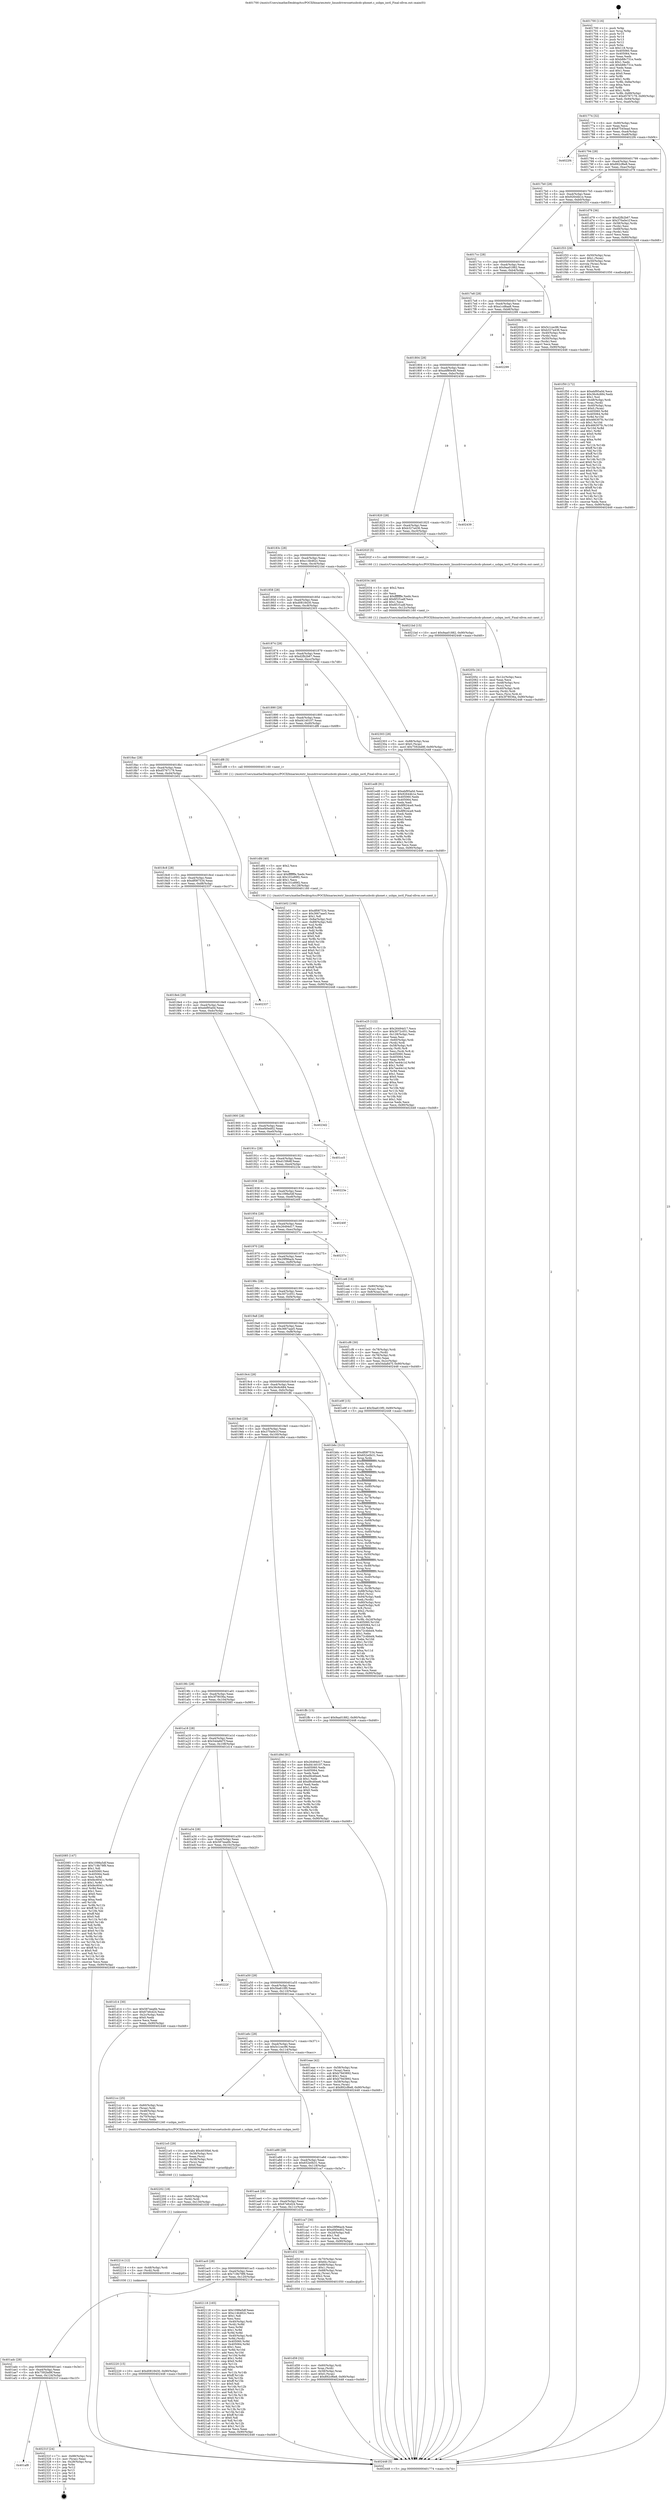 digraph "0x401700" {
  label = "0x401700 (/mnt/c/Users/mathe/Desktop/tcc/POCII/binaries/extr_linuxdriversnetusbcdc-phonet.c_usbpn_ioctl_Final-ollvm.out::main(0))"
  labelloc = "t"
  node[shape=record]

  Entry [label="",width=0.3,height=0.3,shape=circle,fillcolor=black,style=filled]
  "0x401774" [label="{
     0x401774 [32]\l
     | [instrs]\l
     &nbsp;&nbsp;0x401774 \<+6\>: mov -0x90(%rbp),%eax\l
     &nbsp;&nbsp;0x40177a \<+2\>: mov %eax,%ecx\l
     &nbsp;&nbsp;0x40177c \<+6\>: sub $0x87545ead,%ecx\l
     &nbsp;&nbsp;0x401782 \<+6\>: mov %eax,-0xa4(%rbp)\l
     &nbsp;&nbsp;0x401788 \<+6\>: mov %ecx,-0xa8(%rbp)\l
     &nbsp;&nbsp;0x40178e \<+6\>: je 00000000004022f4 \<main+0xbf4\>\l
  }"]
  "0x4022f4" [label="{
     0x4022f4\l
  }", style=dashed]
  "0x401794" [label="{
     0x401794 [28]\l
     | [instrs]\l
     &nbsp;&nbsp;0x401794 \<+5\>: jmp 0000000000401799 \<main+0x99\>\l
     &nbsp;&nbsp;0x401799 \<+6\>: mov -0xa4(%rbp),%eax\l
     &nbsp;&nbsp;0x40179f \<+5\>: sub $0x892cf6e8,%eax\l
     &nbsp;&nbsp;0x4017a4 \<+6\>: mov %eax,-0xac(%rbp)\l
     &nbsp;&nbsp;0x4017aa \<+6\>: je 0000000000401d79 \<main+0x679\>\l
  }"]
  Exit [label="",width=0.3,height=0.3,shape=circle,fillcolor=black,style=filled,peripheries=2]
  "0x401d79" [label="{
     0x401d79 [36]\l
     | [instrs]\l
     &nbsp;&nbsp;0x401d79 \<+5\>: mov $0xd2fb2b67,%eax\l
     &nbsp;&nbsp;0x401d7e \<+5\>: mov $0x370a0e1f,%ecx\l
     &nbsp;&nbsp;0x401d83 \<+4\>: mov -0x58(%rbp),%rdx\l
     &nbsp;&nbsp;0x401d87 \<+2\>: mov (%rdx),%esi\l
     &nbsp;&nbsp;0x401d89 \<+4\>: mov -0x68(%rbp),%rdx\l
     &nbsp;&nbsp;0x401d8d \<+2\>: cmp (%rdx),%esi\l
     &nbsp;&nbsp;0x401d8f \<+3\>: cmovl %ecx,%eax\l
     &nbsp;&nbsp;0x401d92 \<+6\>: mov %eax,-0x90(%rbp)\l
     &nbsp;&nbsp;0x401d98 \<+5\>: jmp 0000000000402448 \<main+0xd48\>\l
  }"]
  "0x4017b0" [label="{
     0x4017b0 [28]\l
     | [instrs]\l
     &nbsp;&nbsp;0x4017b0 \<+5\>: jmp 00000000004017b5 \<main+0xb5\>\l
     &nbsp;&nbsp;0x4017b5 \<+6\>: mov -0xa4(%rbp),%eax\l
     &nbsp;&nbsp;0x4017bb \<+5\>: sub $0x92644b1e,%eax\l
     &nbsp;&nbsp;0x4017c0 \<+6\>: mov %eax,-0xb0(%rbp)\l
     &nbsp;&nbsp;0x4017c6 \<+6\>: je 0000000000401f33 \<main+0x833\>\l
  }"]
  "0x401af8" [label="{
     0x401af8\l
  }", style=dashed]
  "0x401f33" [label="{
     0x401f33 [29]\l
     | [instrs]\l
     &nbsp;&nbsp;0x401f33 \<+4\>: mov -0x50(%rbp),%rax\l
     &nbsp;&nbsp;0x401f37 \<+6\>: movl $0x1,(%rax)\l
     &nbsp;&nbsp;0x401f3d \<+4\>: mov -0x50(%rbp),%rax\l
     &nbsp;&nbsp;0x401f41 \<+3\>: movslq (%rax),%rax\l
     &nbsp;&nbsp;0x401f44 \<+4\>: shl $0x2,%rax\l
     &nbsp;&nbsp;0x401f48 \<+3\>: mov %rax,%rdi\l
     &nbsp;&nbsp;0x401f4b \<+5\>: call 0000000000401050 \<malloc@plt\>\l
     | [calls]\l
     &nbsp;&nbsp;0x401050 \{1\} (unknown)\l
  }"]
  "0x4017cc" [label="{
     0x4017cc [28]\l
     | [instrs]\l
     &nbsp;&nbsp;0x4017cc \<+5\>: jmp 00000000004017d1 \<main+0xd1\>\l
     &nbsp;&nbsp;0x4017d1 \<+6\>: mov -0xa4(%rbp),%eax\l
     &nbsp;&nbsp;0x4017d7 \<+5\>: sub $0x9aa01882,%eax\l
     &nbsp;&nbsp;0x4017dc \<+6\>: mov %eax,-0xb4(%rbp)\l
     &nbsp;&nbsp;0x4017e2 \<+6\>: je 000000000040200b \<main+0x90b\>\l
  }"]
  "0x40231f" [label="{
     0x40231f [24]\l
     | [instrs]\l
     &nbsp;&nbsp;0x40231f \<+7\>: mov -0x88(%rbp),%rax\l
     &nbsp;&nbsp;0x402326 \<+2\>: mov (%rax),%eax\l
     &nbsp;&nbsp;0x402328 \<+4\>: lea -0x28(%rbp),%rsp\l
     &nbsp;&nbsp;0x40232c \<+1\>: pop %rbx\l
     &nbsp;&nbsp;0x40232d \<+2\>: pop %r12\l
     &nbsp;&nbsp;0x40232f \<+2\>: pop %r13\l
     &nbsp;&nbsp;0x402331 \<+2\>: pop %r14\l
     &nbsp;&nbsp;0x402333 \<+2\>: pop %r15\l
     &nbsp;&nbsp;0x402335 \<+1\>: pop %rbp\l
     &nbsp;&nbsp;0x402336 \<+1\>: ret\l
  }"]
  "0x40200b" [label="{
     0x40200b [36]\l
     | [instrs]\l
     &nbsp;&nbsp;0x40200b \<+5\>: mov $0x5c1cec96,%eax\l
     &nbsp;&nbsp;0x402010 \<+5\>: mov $0xb327a436,%ecx\l
     &nbsp;&nbsp;0x402015 \<+4\>: mov -0x40(%rbp),%rdx\l
     &nbsp;&nbsp;0x402019 \<+2\>: mov (%rdx),%esi\l
     &nbsp;&nbsp;0x40201b \<+4\>: mov -0x50(%rbp),%rdx\l
     &nbsp;&nbsp;0x40201f \<+2\>: cmp (%rdx),%esi\l
     &nbsp;&nbsp;0x402021 \<+3\>: cmovl %ecx,%eax\l
     &nbsp;&nbsp;0x402024 \<+6\>: mov %eax,-0x90(%rbp)\l
     &nbsp;&nbsp;0x40202a \<+5\>: jmp 0000000000402448 \<main+0xd48\>\l
  }"]
  "0x4017e8" [label="{
     0x4017e8 [28]\l
     | [instrs]\l
     &nbsp;&nbsp;0x4017e8 \<+5\>: jmp 00000000004017ed \<main+0xed\>\l
     &nbsp;&nbsp;0x4017ed \<+6\>: mov -0xa4(%rbp),%eax\l
     &nbsp;&nbsp;0x4017f3 \<+5\>: sub $0xa1cd8aa8,%eax\l
     &nbsp;&nbsp;0x4017f8 \<+6\>: mov %eax,-0xb8(%rbp)\l
     &nbsp;&nbsp;0x4017fe \<+6\>: je 0000000000402299 \<main+0xb99\>\l
  }"]
  "0x402220" [label="{
     0x402220 [15]\l
     | [instrs]\l
     &nbsp;&nbsp;0x402220 \<+10\>: movl $0xd0818430,-0x90(%rbp)\l
     &nbsp;&nbsp;0x40222a \<+5\>: jmp 0000000000402448 \<main+0xd48\>\l
  }"]
  "0x402299" [label="{
     0x402299\l
  }", style=dashed]
  "0x401804" [label="{
     0x401804 [28]\l
     | [instrs]\l
     &nbsp;&nbsp;0x401804 \<+5\>: jmp 0000000000401809 \<main+0x109\>\l
     &nbsp;&nbsp;0x401809 \<+6\>: mov -0xa4(%rbp),%eax\l
     &nbsp;&nbsp;0x40180f \<+5\>: sub $0xa4f80e48,%eax\l
     &nbsp;&nbsp;0x401814 \<+6\>: mov %eax,-0xbc(%rbp)\l
     &nbsp;&nbsp;0x40181a \<+6\>: je 0000000000402439 \<main+0xd39\>\l
  }"]
  "0x402214" [label="{
     0x402214 [12]\l
     | [instrs]\l
     &nbsp;&nbsp;0x402214 \<+4\>: mov -0x48(%rbp),%rdi\l
     &nbsp;&nbsp;0x402218 \<+3\>: mov (%rdi),%rdi\l
     &nbsp;&nbsp;0x40221b \<+5\>: call 0000000000401030 \<free@plt\>\l
     | [calls]\l
     &nbsp;&nbsp;0x401030 \{1\} (unknown)\l
  }"]
  "0x402439" [label="{
     0x402439\l
  }", style=dashed]
  "0x401820" [label="{
     0x401820 [28]\l
     | [instrs]\l
     &nbsp;&nbsp;0x401820 \<+5\>: jmp 0000000000401825 \<main+0x125\>\l
     &nbsp;&nbsp;0x401825 \<+6\>: mov -0xa4(%rbp),%eax\l
     &nbsp;&nbsp;0x40182b \<+5\>: sub $0xb327a436,%eax\l
     &nbsp;&nbsp;0x401830 \<+6\>: mov %eax,-0xc0(%rbp)\l
     &nbsp;&nbsp;0x401836 \<+6\>: je 000000000040202f \<main+0x92f\>\l
  }"]
  "0x402202" [label="{
     0x402202 [18]\l
     | [instrs]\l
     &nbsp;&nbsp;0x402202 \<+4\>: mov -0x60(%rbp),%rdi\l
     &nbsp;&nbsp;0x402206 \<+3\>: mov (%rdi),%rdi\l
     &nbsp;&nbsp;0x402209 \<+6\>: mov %eax,-0x130(%rbp)\l
     &nbsp;&nbsp;0x40220f \<+5\>: call 0000000000401030 \<free@plt\>\l
     | [calls]\l
     &nbsp;&nbsp;0x401030 \{1\} (unknown)\l
  }"]
  "0x40202f" [label="{
     0x40202f [5]\l
     | [instrs]\l
     &nbsp;&nbsp;0x40202f \<+5\>: call 0000000000401160 \<next_i\>\l
     | [calls]\l
     &nbsp;&nbsp;0x401160 \{1\} (/mnt/c/Users/mathe/Desktop/tcc/POCII/binaries/extr_linuxdriversnetusbcdc-phonet.c_usbpn_ioctl_Final-ollvm.out::next_i)\l
  }"]
  "0x40183c" [label="{
     0x40183c [28]\l
     | [instrs]\l
     &nbsp;&nbsp;0x40183c \<+5\>: jmp 0000000000401841 \<main+0x141\>\l
     &nbsp;&nbsp;0x401841 \<+6\>: mov -0xa4(%rbp),%eax\l
     &nbsp;&nbsp;0x401847 \<+5\>: sub $0xc14b462c,%eax\l
     &nbsp;&nbsp;0x40184c \<+6\>: mov %eax,-0xc4(%rbp)\l
     &nbsp;&nbsp;0x401852 \<+6\>: je 00000000004021bd \<main+0xabd\>\l
  }"]
  "0x4021e5" [label="{
     0x4021e5 [29]\l
     | [instrs]\l
     &nbsp;&nbsp;0x4021e5 \<+10\>: movabs $0x4030b6,%rdi\l
     &nbsp;&nbsp;0x4021ef \<+4\>: mov -0x38(%rbp),%rsi\l
     &nbsp;&nbsp;0x4021f3 \<+2\>: mov %eax,(%rsi)\l
     &nbsp;&nbsp;0x4021f5 \<+4\>: mov -0x38(%rbp),%rsi\l
     &nbsp;&nbsp;0x4021f9 \<+2\>: mov (%rsi),%esi\l
     &nbsp;&nbsp;0x4021fb \<+2\>: mov $0x0,%al\l
     &nbsp;&nbsp;0x4021fd \<+5\>: call 0000000000401040 \<printf@plt\>\l
     | [calls]\l
     &nbsp;&nbsp;0x401040 \{1\} (unknown)\l
  }"]
  "0x4021bd" [label="{
     0x4021bd [15]\l
     | [instrs]\l
     &nbsp;&nbsp;0x4021bd \<+10\>: movl $0x9aa01882,-0x90(%rbp)\l
     &nbsp;&nbsp;0x4021c7 \<+5\>: jmp 0000000000402448 \<main+0xd48\>\l
  }"]
  "0x401858" [label="{
     0x401858 [28]\l
     | [instrs]\l
     &nbsp;&nbsp;0x401858 \<+5\>: jmp 000000000040185d \<main+0x15d\>\l
     &nbsp;&nbsp;0x40185d \<+6\>: mov -0xa4(%rbp),%eax\l
     &nbsp;&nbsp;0x401863 \<+5\>: sub $0xd0818430,%eax\l
     &nbsp;&nbsp;0x401868 \<+6\>: mov %eax,-0xc8(%rbp)\l
     &nbsp;&nbsp;0x40186e \<+6\>: je 0000000000402303 \<main+0xc03\>\l
  }"]
  "0x401adc" [label="{
     0x401adc [28]\l
     | [instrs]\l
     &nbsp;&nbsp;0x401adc \<+5\>: jmp 0000000000401ae1 \<main+0x3e1\>\l
     &nbsp;&nbsp;0x401ae1 \<+6\>: mov -0xa4(%rbp),%eax\l
     &nbsp;&nbsp;0x401ae7 \<+5\>: sub $0x7592bd9f,%eax\l
     &nbsp;&nbsp;0x401aec \<+6\>: mov %eax,-0x124(%rbp)\l
     &nbsp;&nbsp;0x401af2 \<+6\>: je 000000000040231f \<main+0xc1f\>\l
  }"]
  "0x402303" [label="{
     0x402303 [28]\l
     | [instrs]\l
     &nbsp;&nbsp;0x402303 \<+7\>: mov -0x88(%rbp),%rax\l
     &nbsp;&nbsp;0x40230a \<+6\>: movl $0x0,(%rax)\l
     &nbsp;&nbsp;0x402310 \<+10\>: movl $0x7592bd9f,-0x90(%rbp)\l
     &nbsp;&nbsp;0x40231a \<+5\>: jmp 0000000000402448 \<main+0xd48\>\l
  }"]
  "0x401874" [label="{
     0x401874 [28]\l
     | [instrs]\l
     &nbsp;&nbsp;0x401874 \<+5\>: jmp 0000000000401879 \<main+0x179\>\l
     &nbsp;&nbsp;0x401879 \<+6\>: mov -0xa4(%rbp),%eax\l
     &nbsp;&nbsp;0x40187f \<+5\>: sub $0xd2fb2b67,%eax\l
     &nbsp;&nbsp;0x401884 \<+6\>: mov %eax,-0xcc(%rbp)\l
     &nbsp;&nbsp;0x40188a \<+6\>: je 0000000000401ed8 \<main+0x7d8\>\l
  }"]
  "0x402118" [label="{
     0x402118 [165]\l
     | [instrs]\l
     &nbsp;&nbsp;0x402118 \<+5\>: mov $0x1098a5df,%eax\l
     &nbsp;&nbsp;0x40211d \<+5\>: mov $0xc14b462c,%ecx\l
     &nbsp;&nbsp;0x402122 \<+2\>: mov $0x1,%dl\l
     &nbsp;&nbsp;0x402124 \<+2\>: xor %esi,%esi\l
     &nbsp;&nbsp;0x402126 \<+4\>: mov -0x40(%rbp),%rdi\l
     &nbsp;&nbsp;0x40212a \<+3\>: mov (%rdi),%r8d\l
     &nbsp;&nbsp;0x40212d \<+3\>: mov %esi,%r9d\l
     &nbsp;&nbsp;0x402130 \<+4\>: sub $0x1,%r9d\l
     &nbsp;&nbsp;0x402134 \<+3\>: sub %r9d,%r8d\l
     &nbsp;&nbsp;0x402137 \<+4\>: mov -0x40(%rbp),%rdi\l
     &nbsp;&nbsp;0x40213b \<+3\>: mov %r8d,(%rdi)\l
     &nbsp;&nbsp;0x40213e \<+8\>: mov 0x405060,%r8d\l
     &nbsp;&nbsp;0x402146 \<+8\>: mov 0x405064,%r9d\l
     &nbsp;&nbsp;0x40214e \<+3\>: sub $0x1,%esi\l
     &nbsp;&nbsp;0x402151 \<+3\>: mov %r8d,%r10d\l
     &nbsp;&nbsp;0x402154 \<+3\>: add %esi,%r10d\l
     &nbsp;&nbsp;0x402157 \<+4\>: imul %r10d,%r8d\l
     &nbsp;&nbsp;0x40215b \<+4\>: and $0x1,%r8d\l
     &nbsp;&nbsp;0x40215f \<+4\>: cmp $0x0,%r8d\l
     &nbsp;&nbsp;0x402163 \<+4\>: sete %r11b\l
     &nbsp;&nbsp;0x402167 \<+4\>: cmp $0xa,%r9d\l
     &nbsp;&nbsp;0x40216b \<+3\>: setl %bl\l
     &nbsp;&nbsp;0x40216e \<+3\>: mov %r11b,%r14b\l
     &nbsp;&nbsp;0x402171 \<+4\>: xor $0xff,%r14b\l
     &nbsp;&nbsp;0x402175 \<+3\>: mov %bl,%r15b\l
     &nbsp;&nbsp;0x402178 \<+4\>: xor $0xff,%r15b\l
     &nbsp;&nbsp;0x40217c \<+3\>: xor $0x0,%dl\l
     &nbsp;&nbsp;0x40217f \<+3\>: mov %r14b,%r12b\l
     &nbsp;&nbsp;0x402182 \<+4\>: and $0x0,%r12b\l
     &nbsp;&nbsp;0x402186 \<+3\>: and %dl,%r11b\l
     &nbsp;&nbsp;0x402189 \<+3\>: mov %r15b,%r13b\l
     &nbsp;&nbsp;0x40218c \<+4\>: and $0x0,%r13b\l
     &nbsp;&nbsp;0x402190 \<+2\>: and %dl,%bl\l
     &nbsp;&nbsp;0x402192 \<+3\>: or %r11b,%r12b\l
     &nbsp;&nbsp;0x402195 \<+3\>: or %bl,%r13b\l
     &nbsp;&nbsp;0x402198 \<+3\>: xor %r13b,%r12b\l
     &nbsp;&nbsp;0x40219b \<+3\>: or %r15b,%r14b\l
     &nbsp;&nbsp;0x40219e \<+4\>: xor $0xff,%r14b\l
     &nbsp;&nbsp;0x4021a2 \<+3\>: or $0x0,%dl\l
     &nbsp;&nbsp;0x4021a5 \<+3\>: and %dl,%r14b\l
     &nbsp;&nbsp;0x4021a8 \<+3\>: or %r14b,%r12b\l
     &nbsp;&nbsp;0x4021ab \<+4\>: test $0x1,%r12b\l
     &nbsp;&nbsp;0x4021af \<+3\>: cmovne %ecx,%eax\l
     &nbsp;&nbsp;0x4021b2 \<+6\>: mov %eax,-0x90(%rbp)\l
     &nbsp;&nbsp;0x4021b8 \<+5\>: jmp 0000000000402448 \<main+0xd48\>\l
  }"]
  "0x401ed8" [label="{
     0x401ed8 [91]\l
     | [instrs]\l
     &nbsp;&nbsp;0x401ed8 \<+5\>: mov $0xebf95a0d,%eax\l
     &nbsp;&nbsp;0x401edd \<+5\>: mov $0x92644b1e,%ecx\l
     &nbsp;&nbsp;0x401ee2 \<+7\>: mov 0x405060,%edx\l
     &nbsp;&nbsp;0x401ee9 \<+7\>: mov 0x405064,%esi\l
     &nbsp;&nbsp;0x401ef0 \<+2\>: mov %edx,%edi\l
     &nbsp;&nbsp;0x401ef2 \<+6\>: add $0x8f924ce9,%edi\l
     &nbsp;&nbsp;0x401ef8 \<+3\>: sub $0x1,%edi\l
     &nbsp;&nbsp;0x401efb \<+6\>: sub $0x8f924ce9,%edi\l
     &nbsp;&nbsp;0x401f01 \<+3\>: imul %edi,%edx\l
     &nbsp;&nbsp;0x401f04 \<+3\>: and $0x1,%edx\l
     &nbsp;&nbsp;0x401f07 \<+3\>: cmp $0x0,%edx\l
     &nbsp;&nbsp;0x401f0a \<+4\>: sete %r8b\l
     &nbsp;&nbsp;0x401f0e \<+3\>: cmp $0xa,%esi\l
     &nbsp;&nbsp;0x401f11 \<+4\>: setl %r9b\l
     &nbsp;&nbsp;0x401f15 \<+3\>: mov %r8b,%r10b\l
     &nbsp;&nbsp;0x401f18 \<+3\>: and %r9b,%r10b\l
     &nbsp;&nbsp;0x401f1b \<+3\>: xor %r9b,%r8b\l
     &nbsp;&nbsp;0x401f1e \<+3\>: or %r8b,%r10b\l
     &nbsp;&nbsp;0x401f21 \<+4\>: test $0x1,%r10b\l
     &nbsp;&nbsp;0x401f25 \<+3\>: cmovne %ecx,%eax\l
     &nbsp;&nbsp;0x401f28 \<+6\>: mov %eax,-0x90(%rbp)\l
     &nbsp;&nbsp;0x401f2e \<+5\>: jmp 0000000000402448 \<main+0xd48\>\l
  }"]
  "0x401890" [label="{
     0x401890 [28]\l
     | [instrs]\l
     &nbsp;&nbsp;0x401890 \<+5\>: jmp 0000000000401895 \<main+0x195\>\l
     &nbsp;&nbsp;0x401895 \<+6\>: mov -0xa4(%rbp),%eax\l
     &nbsp;&nbsp;0x40189b \<+5\>: sub $0xd4140107,%eax\l
     &nbsp;&nbsp;0x4018a0 \<+6\>: mov %eax,-0xd0(%rbp)\l
     &nbsp;&nbsp;0x4018a6 \<+6\>: je 0000000000401df8 \<main+0x6f8\>\l
  }"]
  "0x40205c" [label="{
     0x40205c [41]\l
     | [instrs]\l
     &nbsp;&nbsp;0x40205c \<+6\>: mov -0x12c(%rbp),%ecx\l
     &nbsp;&nbsp;0x402062 \<+3\>: imul %eax,%ecx\l
     &nbsp;&nbsp;0x402065 \<+4\>: mov -0x48(%rbp),%rsi\l
     &nbsp;&nbsp;0x402069 \<+3\>: mov (%rsi),%rsi\l
     &nbsp;&nbsp;0x40206c \<+4\>: mov -0x40(%rbp),%rdi\l
     &nbsp;&nbsp;0x402070 \<+3\>: movslq (%rdi),%rdi\l
     &nbsp;&nbsp;0x402073 \<+3\>: mov %ecx,(%rsi,%rdi,4)\l
     &nbsp;&nbsp;0x402076 \<+10\>: movl $0x3f78036a,-0x90(%rbp)\l
     &nbsp;&nbsp;0x402080 \<+5\>: jmp 0000000000402448 \<main+0xd48\>\l
  }"]
  "0x401df8" [label="{
     0x401df8 [5]\l
     | [instrs]\l
     &nbsp;&nbsp;0x401df8 \<+5\>: call 0000000000401160 \<next_i\>\l
     | [calls]\l
     &nbsp;&nbsp;0x401160 \{1\} (/mnt/c/Users/mathe/Desktop/tcc/POCII/binaries/extr_linuxdriversnetusbcdc-phonet.c_usbpn_ioctl_Final-ollvm.out::next_i)\l
  }"]
  "0x4018ac" [label="{
     0x4018ac [28]\l
     | [instrs]\l
     &nbsp;&nbsp;0x4018ac \<+5\>: jmp 00000000004018b1 \<main+0x1b1\>\l
     &nbsp;&nbsp;0x4018b1 \<+6\>: mov -0xa4(%rbp),%eax\l
     &nbsp;&nbsp;0x4018b7 \<+5\>: sub $0xd5767179,%eax\l
     &nbsp;&nbsp;0x4018bc \<+6\>: mov %eax,-0xd4(%rbp)\l
     &nbsp;&nbsp;0x4018c2 \<+6\>: je 0000000000401b02 \<main+0x402\>\l
  }"]
  "0x402034" [label="{
     0x402034 [40]\l
     | [instrs]\l
     &nbsp;&nbsp;0x402034 \<+5\>: mov $0x2,%ecx\l
     &nbsp;&nbsp;0x402039 \<+1\>: cltd\l
     &nbsp;&nbsp;0x40203a \<+2\>: idiv %ecx\l
     &nbsp;&nbsp;0x40203c \<+6\>: imul $0xfffffffe,%edx,%ecx\l
     &nbsp;&nbsp;0x402042 \<+6\>: add $0x6f1f1adf,%ecx\l
     &nbsp;&nbsp;0x402048 \<+3\>: add $0x1,%ecx\l
     &nbsp;&nbsp;0x40204b \<+6\>: sub $0x6f1f1adf,%ecx\l
     &nbsp;&nbsp;0x402051 \<+6\>: mov %ecx,-0x12c(%rbp)\l
     &nbsp;&nbsp;0x402057 \<+5\>: call 0000000000401160 \<next_i\>\l
     | [calls]\l
     &nbsp;&nbsp;0x401160 \{1\} (/mnt/c/Users/mathe/Desktop/tcc/POCII/binaries/extr_linuxdriversnetusbcdc-phonet.c_usbpn_ioctl_Final-ollvm.out::next_i)\l
  }"]
  "0x401b02" [label="{
     0x401b02 [106]\l
     | [instrs]\l
     &nbsp;&nbsp;0x401b02 \<+5\>: mov $0xdf087534,%eax\l
     &nbsp;&nbsp;0x401b07 \<+5\>: mov $0x3667aae5,%ecx\l
     &nbsp;&nbsp;0x401b0c \<+2\>: mov $0x1,%dl\l
     &nbsp;&nbsp;0x401b0e \<+7\>: mov -0x8a(%rbp),%sil\l
     &nbsp;&nbsp;0x401b15 \<+7\>: mov -0x89(%rbp),%dil\l
     &nbsp;&nbsp;0x401b1c \<+3\>: mov %sil,%r8b\l
     &nbsp;&nbsp;0x401b1f \<+4\>: xor $0xff,%r8b\l
     &nbsp;&nbsp;0x401b23 \<+3\>: mov %dil,%r9b\l
     &nbsp;&nbsp;0x401b26 \<+4\>: xor $0xff,%r9b\l
     &nbsp;&nbsp;0x401b2a \<+3\>: xor $0x0,%dl\l
     &nbsp;&nbsp;0x401b2d \<+3\>: mov %r8b,%r10b\l
     &nbsp;&nbsp;0x401b30 \<+4\>: and $0x0,%r10b\l
     &nbsp;&nbsp;0x401b34 \<+3\>: and %dl,%sil\l
     &nbsp;&nbsp;0x401b37 \<+3\>: mov %r9b,%r11b\l
     &nbsp;&nbsp;0x401b3a \<+4\>: and $0x0,%r11b\l
     &nbsp;&nbsp;0x401b3e \<+3\>: and %dl,%dil\l
     &nbsp;&nbsp;0x401b41 \<+3\>: or %sil,%r10b\l
     &nbsp;&nbsp;0x401b44 \<+3\>: or %dil,%r11b\l
     &nbsp;&nbsp;0x401b47 \<+3\>: xor %r11b,%r10b\l
     &nbsp;&nbsp;0x401b4a \<+3\>: or %r9b,%r8b\l
     &nbsp;&nbsp;0x401b4d \<+4\>: xor $0xff,%r8b\l
     &nbsp;&nbsp;0x401b51 \<+3\>: or $0x0,%dl\l
     &nbsp;&nbsp;0x401b54 \<+3\>: and %dl,%r8b\l
     &nbsp;&nbsp;0x401b57 \<+3\>: or %r8b,%r10b\l
     &nbsp;&nbsp;0x401b5a \<+4\>: test $0x1,%r10b\l
     &nbsp;&nbsp;0x401b5e \<+3\>: cmovne %ecx,%eax\l
     &nbsp;&nbsp;0x401b61 \<+6\>: mov %eax,-0x90(%rbp)\l
     &nbsp;&nbsp;0x401b67 \<+5\>: jmp 0000000000402448 \<main+0xd48\>\l
  }"]
  "0x4018c8" [label="{
     0x4018c8 [28]\l
     | [instrs]\l
     &nbsp;&nbsp;0x4018c8 \<+5\>: jmp 00000000004018cd \<main+0x1cd\>\l
     &nbsp;&nbsp;0x4018cd \<+6\>: mov -0xa4(%rbp),%eax\l
     &nbsp;&nbsp;0x4018d3 \<+5\>: sub $0xdf087534,%eax\l
     &nbsp;&nbsp;0x4018d8 \<+6\>: mov %eax,-0xd8(%rbp)\l
     &nbsp;&nbsp;0x4018de \<+6\>: je 0000000000402337 \<main+0xc37\>\l
  }"]
  "0x402448" [label="{
     0x402448 [5]\l
     | [instrs]\l
     &nbsp;&nbsp;0x402448 \<+5\>: jmp 0000000000401774 \<main+0x74\>\l
  }"]
  "0x401700" [label="{
     0x401700 [116]\l
     | [instrs]\l
     &nbsp;&nbsp;0x401700 \<+1\>: push %rbp\l
     &nbsp;&nbsp;0x401701 \<+3\>: mov %rsp,%rbp\l
     &nbsp;&nbsp;0x401704 \<+2\>: push %r15\l
     &nbsp;&nbsp;0x401706 \<+2\>: push %r14\l
     &nbsp;&nbsp;0x401708 \<+2\>: push %r13\l
     &nbsp;&nbsp;0x40170a \<+2\>: push %r12\l
     &nbsp;&nbsp;0x40170c \<+1\>: push %rbx\l
     &nbsp;&nbsp;0x40170d \<+7\>: sub $0x118,%rsp\l
     &nbsp;&nbsp;0x401714 \<+7\>: mov 0x405060,%eax\l
     &nbsp;&nbsp;0x40171b \<+7\>: mov 0x405064,%ecx\l
     &nbsp;&nbsp;0x401722 \<+2\>: mov %eax,%edx\l
     &nbsp;&nbsp;0x401724 \<+6\>: sub $0xb88c731e,%edx\l
     &nbsp;&nbsp;0x40172a \<+3\>: sub $0x1,%edx\l
     &nbsp;&nbsp;0x40172d \<+6\>: add $0xb88c731e,%edx\l
     &nbsp;&nbsp;0x401733 \<+3\>: imul %edx,%eax\l
     &nbsp;&nbsp;0x401736 \<+3\>: and $0x1,%eax\l
     &nbsp;&nbsp;0x401739 \<+3\>: cmp $0x0,%eax\l
     &nbsp;&nbsp;0x40173c \<+4\>: sete %r8b\l
     &nbsp;&nbsp;0x401740 \<+4\>: and $0x1,%r8b\l
     &nbsp;&nbsp;0x401744 \<+7\>: mov %r8b,-0x8a(%rbp)\l
     &nbsp;&nbsp;0x40174b \<+3\>: cmp $0xa,%ecx\l
     &nbsp;&nbsp;0x40174e \<+4\>: setl %r8b\l
     &nbsp;&nbsp;0x401752 \<+4\>: and $0x1,%r8b\l
     &nbsp;&nbsp;0x401756 \<+7\>: mov %r8b,-0x89(%rbp)\l
     &nbsp;&nbsp;0x40175d \<+10\>: movl $0xd5767179,-0x90(%rbp)\l
     &nbsp;&nbsp;0x401767 \<+6\>: mov %edi,-0x94(%rbp)\l
     &nbsp;&nbsp;0x40176d \<+7\>: mov %rsi,-0xa0(%rbp)\l
  }"]
  "0x401f50" [label="{
     0x401f50 [172]\l
     | [instrs]\l
     &nbsp;&nbsp;0x401f50 \<+5\>: mov $0xebf95a0d,%ecx\l
     &nbsp;&nbsp;0x401f55 \<+5\>: mov $0x36c6c684,%edx\l
     &nbsp;&nbsp;0x401f5a \<+3\>: mov $0x1,%sil\l
     &nbsp;&nbsp;0x401f5d \<+4\>: mov -0x48(%rbp),%rdi\l
     &nbsp;&nbsp;0x401f61 \<+3\>: mov %rax,(%rdi)\l
     &nbsp;&nbsp;0x401f64 \<+4\>: mov -0x40(%rbp),%rax\l
     &nbsp;&nbsp;0x401f68 \<+6\>: movl $0x0,(%rax)\l
     &nbsp;&nbsp;0x401f6e \<+8\>: mov 0x405060,%r8d\l
     &nbsp;&nbsp;0x401f76 \<+8\>: mov 0x405064,%r9d\l
     &nbsp;&nbsp;0x401f7e \<+3\>: mov %r8d,%r10d\l
     &nbsp;&nbsp;0x401f81 \<+7\>: add $0x466307fc,%r10d\l
     &nbsp;&nbsp;0x401f88 \<+4\>: sub $0x1,%r10d\l
     &nbsp;&nbsp;0x401f8c \<+7\>: sub $0x466307fc,%r10d\l
     &nbsp;&nbsp;0x401f93 \<+4\>: imul %r10d,%r8d\l
     &nbsp;&nbsp;0x401f97 \<+4\>: and $0x1,%r8d\l
     &nbsp;&nbsp;0x401f9b \<+4\>: cmp $0x0,%r8d\l
     &nbsp;&nbsp;0x401f9f \<+4\>: sete %r11b\l
     &nbsp;&nbsp;0x401fa3 \<+4\>: cmp $0xa,%r9d\l
     &nbsp;&nbsp;0x401fa7 \<+3\>: setl %bl\l
     &nbsp;&nbsp;0x401faa \<+3\>: mov %r11b,%r14b\l
     &nbsp;&nbsp;0x401fad \<+4\>: xor $0xff,%r14b\l
     &nbsp;&nbsp;0x401fb1 \<+3\>: mov %bl,%r15b\l
     &nbsp;&nbsp;0x401fb4 \<+4\>: xor $0xff,%r15b\l
     &nbsp;&nbsp;0x401fb8 \<+4\>: xor $0x0,%sil\l
     &nbsp;&nbsp;0x401fbc \<+3\>: mov %r14b,%r12b\l
     &nbsp;&nbsp;0x401fbf \<+4\>: and $0x0,%r12b\l
     &nbsp;&nbsp;0x401fc3 \<+3\>: and %sil,%r11b\l
     &nbsp;&nbsp;0x401fc6 \<+3\>: mov %r15b,%r13b\l
     &nbsp;&nbsp;0x401fc9 \<+4\>: and $0x0,%r13b\l
     &nbsp;&nbsp;0x401fcd \<+3\>: and %sil,%bl\l
     &nbsp;&nbsp;0x401fd0 \<+3\>: or %r11b,%r12b\l
     &nbsp;&nbsp;0x401fd3 \<+3\>: or %bl,%r13b\l
     &nbsp;&nbsp;0x401fd6 \<+3\>: xor %r13b,%r12b\l
     &nbsp;&nbsp;0x401fd9 \<+3\>: or %r15b,%r14b\l
     &nbsp;&nbsp;0x401fdc \<+4\>: xor $0xff,%r14b\l
     &nbsp;&nbsp;0x401fe0 \<+4\>: or $0x0,%sil\l
     &nbsp;&nbsp;0x401fe4 \<+3\>: and %sil,%r14b\l
     &nbsp;&nbsp;0x401fe7 \<+3\>: or %r14b,%r12b\l
     &nbsp;&nbsp;0x401fea \<+4\>: test $0x1,%r12b\l
     &nbsp;&nbsp;0x401fee \<+3\>: cmovne %edx,%ecx\l
     &nbsp;&nbsp;0x401ff1 \<+6\>: mov %ecx,-0x90(%rbp)\l
     &nbsp;&nbsp;0x401ff7 \<+5\>: jmp 0000000000402448 \<main+0xd48\>\l
  }"]
  "0x402337" [label="{
     0x402337\l
  }", style=dashed]
  "0x4018e4" [label="{
     0x4018e4 [28]\l
     | [instrs]\l
     &nbsp;&nbsp;0x4018e4 \<+5\>: jmp 00000000004018e9 \<main+0x1e9\>\l
     &nbsp;&nbsp;0x4018e9 \<+6\>: mov -0xa4(%rbp),%eax\l
     &nbsp;&nbsp;0x4018ef \<+5\>: sub $0xebf95a0d,%eax\l
     &nbsp;&nbsp;0x4018f4 \<+6\>: mov %eax,-0xdc(%rbp)\l
     &nbsp;&nbsp;0x4018fa \<+6\>: je 00000000004023d2 \<main+0xcd2\>\l
  }"]
  "0x401e25" [label="{
     0x401e25 [122]\l
     | [instrs]\l
     &nbsp;&nbsp;0x401e25 \<+5\>: mov $0x26494d17,%ecx\l
     &nbsp;&nbsp;0x401e2a \<+5\>: mov $0x3072c051,%edx\l
     &nbsp;&nbsp;0x401e2f \<+6\>: mov -0x128(%rbp),%esi\l
     &nbsp;&nbsp;0x401e35 \<+3\>: imul %eax,%esi\l
     &nbsp;&nbsp;0x401e38 \<+4\>: mov -0x60(%rbp),%rdi\l
     &nbsp;&nbsp;0x401e3c \<+3\>: mov (%rdi),%rdi\l
     &nbsp;&nbsp;0x401e3f \<+4\>: mov -0x58(%rbp),%r8\l
     &nbsp;&nbsp;0x401e43 \<+3\>: movslq (%r8),%r8\l
     &nbsp;&nbsp;0x401e46 \<+4\>: mov %esi,(%rdi,%r8,4)\l
     &nbsp;&nbsp;0x401e4a \<+7\>: mov 0x405060,%eax\l
     &nbsp;&nbsp;0x401e51 \<+7\>: mov 0x405064,%esi\l
     &nbsp;&nbsp;0x401e58 \<+3\>: mov %eax,%r9d\l
     &nbsp;&nbsp;0x401e5b \<+7\>: add $0x7ee44c1d,%r9d\l
     &nbsp;&nbsp;0x401e62 \<+4\>: sub $0x1,%r9d\l
     &nbsp;&nbsp;0x401e66 \<+7\>: sub $0x7ee44c1d,%r9d\l
     &nbsp;&nbsp;0x401e6d \<+4\>: imul %r9d,%eax\l
     &nbsp;&nbsp;0x401e71 \<+3\>: and $0x1,%eax\l
     &nbsp;&nbsp;0x401e74 \<+3\>: cmp $0x0,%eax\l
     &nbsp;&nbsp;0x401e77 \<+4\>: sete %r10b\l
     &nbsp;&nbsp;0x401e7b \<+3\>: cmp $0xa,%esi\l
     &nbsp;&nbsp;0x401e7e \<+4\>: setl %r11b\l
     &nbsp;&nbsp;0x401e82 \<+3\>: mov %r10b,%bl\l
     &nbsp;&nbsp;0x401e85 \<+3\>: and %r11b,%bl\l
     &nbsp;&nbsp;0x401e88 \<+3\>: xor %r11b,%r10b\l
     &nbsp;&nbsp;0x401e8b \<+3\>: or %r10b,%bl\l
     &nbsp;&nbsp;0x401e8e \<+3\>: test $0x1,%bl\l
     &nbsp;&nbsp;0x401e91 \<+3\>: cmovne %edx,%ecx\l
     &nbsp;&nbsp;0x401e94 \<+6\>: mov %ecx,-0x90(%rbp)\l
     &nbsp;&nbsp;0x401e9a \<+5\>: jmp 0000000000402448 \<main+0xd48\>\l
  }"]
  "0x4023d2" [label="{
     0x4023d2\l
  }", style=dashed]
  "0x401900" [label="{
     0x401900 [28]\l
     | [instrs]\l
     &nbsp;&nbsp;0x401900 \<+5\>: jmp 0000000000401905 \<main+0x205\>\l
     &nbsp;&nbsp;0x401905 \<+6\>: mov -0xa4(%rbp),%eax\l
     &nbsp;&nbsp;0x40190b \<+5\>: sub $0xef40ed02,%eax\l
     &nbsp;&nbsp;0x401910 \<+6\>: mov %eax,-0xe0(%rbp)\l
     &nbsp;&nbsp;0x401916 \<+6\>: je 0000000000401cc5 \<main+0x5c5\>\l
  }"]
  "0x401dfd" [label="{
     0x401dfd [40]\l
     | [instrs]\l
     &nbsp;&nbsp;0x401dfd \<+5\>: mov $0x2,%ecx\l
     &nbsp;&nbsp;0x401e02 \<+1\>: cltd\l
     &nbsp;&nbsp;0x401e03 \<+2\>: idiv %ecx\l
     &nbsp;&nbsp;0x401e05 \<+6\>: imul $0xfffffffe,%edx,%ecx\l
     &nbsp;&nbsp;0x401e0b \<+6\>: sub $0x101e89f2,%ecx\l
     &nbsp;&nbsp;0x401e11 \<+3\>: add $0x1,%ecx\l
     &nbsp;&nbsp;0x401e14 \<+6\>: add $0x101e89f2,%ecx\l
     &nbsp;&nbsp;0x401e1a \<+6\>: mov %ecx,-0x128(%rbp)\l
     &nbsp;&nbsp;0x401e20 \<+5\>: call 0000000000401160 \<next_i\>\l
     | [calls]\l
     &nbsp;&nbsp;0x401160 \{1\} (/mnt/c/Users/mathe/Desktop/tcc/POCII/binaries/extr_linuxdriversnetusbcdc-phonet.c_usbpn_ioctl_Final-ollvm.out::next_i)\l
  }"]
  "0x401cc5" [label="{
     0x401cc5\l
  }", style=dashed]
  "0x40191c" [label="{
     0x40191c [28]\l
     | [instrs]\l
     &nbsp;&nbsp;0x40191c \<+5\>: jmp 0000000000401921 \<main+0x221\>\l
     &nbsp;&nbsp;0x401921 \<+6\>: mov -0xa4(%rbp),%eax\l
     &nbsp;&nbsp;0x401927 \<+5\>: sub $0xd159b8f,%eax\l
     &nbsp;&nbsp;0x40192c \<+6\>: mov %eax,-0xe4(%rbp)\l
     &nbsp;&nbsp;0x401932 \<+6\>: je 000000000040223e \<main+0xb3e\>\l
  }"]
  "0x401d59" [label="{
     0x401d59 [32]\l
     | [instrs]\l
     &nbsp;&nbsp;0x401d59 \<+4\>: mov -0x60(%rbp),%rdi\l
     &nbsp;&nbsp;0x401d5d \<+3\>: mov %rax,(%rdi)\l
     &nbsp;&nbsp;0x401d60 \<+4\>: mov -0x58(%rbp),%rax\l
     &nbsp;&nbsp;0x401d64 \<+6\>: movl $0x0,(%rax)\l
     &nbsp;&nbsp;0x401d6a \<+10\>: movl $0x892cf6e8,-0x90(%rbp)\l
     &nbsp;&nbsp;0x401d74 \<+5\>: jmp 0000000000402448 \<main+0xd48\>\l
  }"]
  "0x40223e" [label="{
     0x40223e\l
  }", style=dashed]
  "0x401938" [label="{
     0x401938 [28]\l
     | [instrs]\l
     &nbsp;&nbsp;0x401938 \<+5\>: jmp 000000000040193d \<main+0x23d\>\l
     &nbsp;&nbsp;0x40193d \<+6\>: mov -0xa4(%rbp),%eax\l
     &nbsp;&nbsp;0x401943 \<+5\>: sub $0x1098a5df,%eax\l
     &nbsp;&nbsp;0x401948 \<+6\>: mov %eax,-0xe8(%rbp)\l
     &nbsp;&nbsp;0x40194e \<+6\>: je 000000000040240f \<main+0xd0f\>\l
  }"]
  "0x401ac0" [label="{
     0x401ac0 [28]\l
     | [instrs]\l
     &nbsp;&nbsp;0x401ac0 \<+5\>: jmp 0000000000401ac5 \<main+0x3c5\>\l
     &nbsp;&nbsp;0x401ac5 \<+6\>: mov -0xa4(%rbp),%eax\l
     &nbsp;&nbsp;0x401acb \<+5\>: sub $0x719b79f9,%eax\l
     &nbsp;&nbsp;0x401ad0 \<+6\>: mov %eax,-0x120(%rbp)\l
     &nbsp;&nbsp;0x401ad6 \<+6\>: je 0000000000402118 \<main+0xa18\>\l
  }"]
  "0x40240f" [label="{
     0x40240f\l
  }", style=dashed]
  "0x401954" [label="{
     0x401954 [28]\l
     | [instrs]\l
     &nbsp;&nbsp;0x401954 \<+5\>: jmp 0000000000401959 \<main+0x259\>\l
     &nbsp;&nbsp;0x401959 \<+6\>: mov -0xa4(%rbp),%eax\l
     &nbsp;&nbsp;0x40195f \<+5\>: sub $0x26494d17,%eax\l
     &nbsp;&nbsp;0x401964 \<+6\>: mov %eax,-0xec(%rbp)\l
     &nbsp;&nbsp;0x40196a \<+6\>: je 000000000040237c \<main+0xc7c\>\l
  }"]
  "0x401d32" [label="{
     0x401d32 [39]\l
     | [instrs]\l
     &nbsp;&nbsp;0x401d32 \<+4\>: mov -0x70(%rbp),%rax\l
     &nbsp;&nbsp;0x401d36 \<+6\>: movl $0x64,(%rax)\l
     &nbsp;&nbsp;0x401d3c \<+4\>: mov -0x68(%rbp),%rax\l
     &nbsp;&nbsp;0x401d40 \<+6\>: movl $0x1,(%rax)\l
     &nbsp;&nbsp;0x401d46 \<+4\>: mov -0x68(%rbp),%rax\l
     &nbsp;&nbsp;0x401d4a \<+3\>: movslq (%rax),%rax\l
     &nbsp;&nbsp;0x401d4d \<+4\>: shl $0x2,%rax\l
     &nbsp;&nbsp;0x401d51 \<+3\>: mov %rax,%rdi\l
     &nbsp;&nbsp;0x401d54 \<+5\>: call 0000000000401050 \<malloc@plt\>\l
     | [calls]\l
     &nbsp;&nbsp;0x401050 \{1\} (unknown)\l
  }"]
  "0x40237c" [label="{
     0x40237c\l
  }", style=dashed]
  "0x401970" [label="{
     0x401970 [28]\l
     | [instrs]\l
     &nbsp;&nbsp;0x401970 \<+5\>: jmp 0000000000401975 \<main+0x275\>\l
     &nbsp;&nbsp;0x401975 \<+6\>: mov -0xa4(%rbp),%eax\l
     &nbsp;&nbsp;0x40197b \<+5\>: sub $0x29f96acb,%eax\l
     &nbsp;&nbsp;0x401980 \<+6\>: mov %eax,-0xf0(%rbp)\l
     &nbsp;&nbsp;0x401986 \<+6\>: je 0000000000401ce6 \<main+0x5e6\>\l
  }"]
  "0x401cf6" [label="{
     0x401cf6 [30]\l
     | [instrs]\l
     &nbsp;&nbsp;0x401cf6 \<+4\>: mov -0x78(%rbp),%rdi\l
     &nbsp;&nbsp;0x401cfa \<+2\>: mov %eax,(%rdi)\l
     &nbsp;&nbsp;0x401cfc \<+4\>: mov -0x78(%rbp),%rdi\l
     &nbsp;&nbsp;0x401d00 \<+2\>: mov (%rdi),%eax\l
     &nbsp;&nbsp;0x401d02 \<+3\>: mov %eax,-0x2c(%rbp)\l
     &nbsp;&nbsp;0x401d05 \<+10\>: movl $0x54da8d7f,-0x90(%rbp)\l
     &nbsp;&nbsp;0x401d0f \<+5\>: jmp 0000000000402448 \<main+0xd48\>\l
  }"]
  "0x401ce6" [label="{
     0x401ce6 [16]\l
     | [instrs]\l
     &nbsp;&nbsp;0x401ce6 \<+4\>: mov -0x80(%rbp),%rax\l
     &nbsp;&nbsp;0x401cea \<+3\>: mov (%rax),%rax\l
     &nbsp;&nbsp;0x401ced \<+4\>: mov 0x8(%rax),%rdi\l
     &nbsp;&nbsp;0x401cf1 \<+5\>: call 0000000000401060 \<atoi@plt\>\l
     | [calls]\l
     &nbsp;&nbsp;0x401060 \{1\} (unknown)\l
  }"]
  "0x40198c" [label="{
     0x40198c [28]\l
     | [instrs]\l
     &nbsp;&nbsp;0x40198c \<+5\>: jmp 0000000000401991 \<main+0x291\>\l
     &nbsp;&nbsp;0x401991 \<+6\>: mov -0xa4(%rbp),%eax\l
     &nbsp;&nbsp;0x401997 \<+5\>: sub $0x3072c051,%eax\l
     &nbsp;&nbsp;0x40199c \<+6\>: mov %eax,-0xf4(%rbp)\l
     &nbsp;&nbsp;0x4019a2 \<+6\>: je 0000000000401e9f \<main+0x79f\>\l
  }"]
  "0x401aa4" [label="{
     0x401aa4 [28]\l
     | [instrs]\l
     &nbsp;&nbsp;0x401aa4 \<+5\>: jmp 0000000000401aa9 \<main+0x3a9\>\l
     &nbsp;&nbsp;0x401aa9 \<+6\>: mov -0xa4(%rbp),%eax\l
     &nbsp;&nbsp;0x401aaf \<+5\>: sub $0x67efcd24,%eax\l
     &nbsp;&nbsp;0x401ab4 \<+6\>: mov %eax,-0x11c(%rbp)\l
     &nbsp;&nbsp;0x401aba \<+6\>: je 0000000000401d32 \<main+0x632\>\l
  }"]
  "0x401e9f" [label="{
     0x401e9f [15]\l
     | [instrs]\l
     &nbsp;&nbsp;0x401e9f \<+10\>: movl $0x5ba610f0,-0x90(%rbp)\l
     &nbsp;&nbsp;0x401ea9 \<+5\>: jmp 0000000000402448 \<main+0xd48\>\l
  }"]
  "0x4019a8" [label="{
     0x4019a8 [28]\l
     | [instrs]\l
     &nbsp;&nbsp;0x4019a8 \<+5\>: jmp 00000000004019ad \<main+0x2ad\>\l
     &nbsp;&nbsp;0x4019ad \<+6\>: mov -0xa4(%rbp),%eax\l
     &nbsp;&nbsp;0x4019b3 \<+5\>: sub $0x3667aae5,%eax\l
     &nbsp;&nbsp;0x4019b8 \<+6\>: mov %eax,-0xf8(%rbp)\l
     &nbsp;&nbsp;0x4019be \<+6\>: je 0000000000401b6c \<main+0x46c\>\l
  }"]
  "0x401ca7" [label="{
     0x401ca7 [30]\l
     | [instrs]\l
     &nbsp;&nbsp;0x401ca7 \<+5\>: mov $0x29f96acb,%eax\l
     &nbsp;&nbsp;0x401cac \<+5\>: mov $0xef40ed02,%ecx\l
     &nbsp;&nbsp;0x401cb1 \<+3\>: mov -0x2d(%rbp),%dl\l
     &nbsp;&nbsp;0x401cb4 \<+3\>: test $0x1,%dl\l
     &nbsp;&nbsp;0x401cb7 \<+3\>: cmovne %ecx,%eax\l
     &nbsp;&nbsp;0x401cba \<+6\>: mov %eax,-0x90(%rbp)\l
     &nbsp;&nbsp;0x401cc0 \<+5\>: jmp 0000000000402448 \<main+0xd48\>\l
  }"]
  "0x401b6c" [label="{
     0x401b6c [315]\l
     | [instrs]\l
     &nbsp;&nbsp;0x401b6c \<+5\>: mov $0xdf087534,%eax\l
     &nbsp;&nbsp;0x401b71 \<+5\>: mov $0x652e0b31,%ecx\l
     &nbsp;&nbsp;0x401b76 \<+3\>: mov %rsp,%rdx\l
     &nbsp;&nbsp;0x401b79 \<+4\>: add $0xfffffffffffffff0,%rdx\l
     &nbsp;&nbsp;0x401b7d \<+3\>: mov %rdx,%rsp\l
     &nbsp;&nbsp;0x401b80 \<+7\>: mov %rdx,-0x88(%rbp)\l
     &nbsp;&nbsp;0x401b87 \<+3\>: mov %rsp,%rdx\l
     &nbsp;&nbsp;0x401b8a \<+4\>: add $0xfffffffffffffff0,%rdx\l
     &nbsp;&nbsp;0x401b8e \<+3\>: mov %rdx,%rsp\l
     &nbsp;&nbsp;0x401b91 \<+3\>: mov %rsp,%rsi\l
     &nbsp;&nbsp;0x401b94 \<+4\>: add $0xfffffffffffffff0,%rsi\l
     &nbsp;&nbsp;0x401b98 \<+3\>: mov %rsi,%rsp\l
     &nbsp;&nbsp;0x401b9b \<+4\>: mov %rsi,-0x80(%rbp)\l
     &nbsp;&nbsp;0x401b9f \<+3\>: mov %rsp,%rsi\l
     &nbsp;&nbsp;0x401ba2 \<+4\>: add $0xfffffffffffffff0,%rsi\l
     &nbsp;&nbsp;0x401ba6 \<+3\>: mov %rsi,%rsp\l
     &nbsp;&nbsp;0x401ba9 \<+4\>: mov %rsi,-0x78(%rbp)\l
     &nbsp;&nbsp;0x401bad \<+3\>: mov %rsp,%rsi\l
     &nbsp;&nbsp;0x401bb0 \<+4\>: add $0xfffffffffffffff0,%rsi\l
     &nbsp;&nbsp;0x401bb4 \<+3\>: mov %rsi,%rsp\l
     &nbsp;&nbsp;0x401bb7 \<+4\>: mov %rsi,-0x70(%rbp)\l
     &nbsp;&nbsp;0x401bbb \<+3\>: mov %rsp,%rsi\l
     &nbsp;&nbsp;0x401bbe \<+4\>: add $0xfffffffffffffff0,%rsi\l
     &nbsp;&nbsp;0x401bc2 \<+3\>: mov %rsi,%rsp\l
     &nbsp;&nbsp;0x401bc5 \<+4\>: mov %rsi,-0x68(%rbp)\l
     &nbsp;&nbsp;0x401bc9 \<+3\>: mov %rsp,%rsi\l
     &nbsp;&nbsp;0x401bcc \<+4\>: add $0xfffffffffffffff0,%rsi\l
     &nbsp;&nbsp;0x401bd0 \<+3\>: mov %rsi,%rsp\l
     &nbsp;&nbsp;0x401bd3 \<+4\>: mov %rsi,-0x60(%rbp)\l
     &nbsp;&nbsp;0x401bd7 \<+3\>: mov %rsp,%rsi\l
     &nbsp;&nbsp;0x401bda \<+4\>: add $0xfffffffffffffff0,%rsi\l
     &nbsp;&nbsp;0x401bde \<+3\>: mov %rsi,%rsp\l
     &nbsp;&nbsp;0x401be1 \<+4\>: mov %rsi,-0x58(%rbp)\l
     &nbsp;&nbsp;0x401be5 \<+3\>: mov %rsp,%rsi\l
     &nbsp;&nbsp;0x401be8 \<+4\>: add $0xfffffffffffffff0,%rsi\l
     &nbsp;&nbsp;0x401bec \<+3\>: mov %rsi,%rsp\l
     &nbsp;&nbsp;0x401bef \<+4\>: mov %rsi,-0x50(%rbp)\l
     &nbsp;&nbsp;0x401bf3 \<+3\>: mov %rsp,%rsi\l
     &nbsp;&nbsp;0x401bf6 \<+4\>: add $0xfffffffffffffff0,%rsi\l
     &nbsp;&nbsp;0x401bfa \<+3\>: mov %rsi,%rsp\l
     &nbsp;&nbsp;0x401bfd \<+4\>: mov %rsi,-0x48(%rbp)\l
     &nbsp;&nbsp;0x401c01 \<+3\>: mov %rsp,%rsi\l
     &nbsp;&nbsp;0x401c04 \<+4\>: add $0xfffffffffffffff0,%rsi\l
     &nbsp;&nbsp;0x401c08 \<+3\>: mov %rsi,%rsp\l
     &nbsp;&nbsp;0x401c0b \<+4\>: mov %rsi,-0x40(%rbp)\l
     &nbsp;&nbsp;0x401c0f \<+3\>: mov %rsp,%rsi\l
     &nbsp;&nbsp;0x401c12 \<+4\>: add $0xfffffffffffffff0,%rsi\l
     &nbsp;&nbsp;0x401c16 \<+3\>: mov %rsi,%rsp\l
     &nbsp;&nbsp;0x401c19 \<+4\>: mov %rsi,-0x38(%rbp)\l
     &nbsp;&nbsp;0x401c1d \<+7\>: mov -0x88(%rbp),%rsi\l
     &nbsp;&nbsp;0x401c24 \<+6\>: movl $0x0,(%rsi)\l
     &nbsp;&nbsp;0x401c2a \<+6\>: mov -0x94(%rbp),%edi\l
     &nbsp;&nbsp;0x401c30 \<+2\>: mov %edi,(%rdx)\l
     &nbsp;&nbsp;0x401c32 \<+4\>: mov -0x80(%rbp),%rsi\l
     &nbsp;&nbsp;0x401c36 \<+7\>: mov -0xa0(%rbp),%r8\l
     &nbsp;&nbsp;0x401c3d \<+3\>: mov %r8,(%rsi)\l
     &nbsp;&nbsp;0x401c40 \<+3\>: cmpl $0x2,(%rdx)\l
     &nbsp;&nbsp;0x401c43 \<+4\>: setne %r9b\l
     &nbsp;&nbsp;0x401c47 \<+4\>: and $0x1,%r9b\l
     &nbsp;&nbsp;0x401c4b \<+4\>: mov %r9b,-0x2d(%rbp)\l
     &nbsp;&nbsp;0x401c4f \<+8\>: mov 0x405060,%r10d\l
     &nbsp;&nbsp;0x401c57 \<+8\>: mov 0x405064,%r11d\l
     &nbsp;&nbsp;0x401c5f \<+3\>: mov %r10d,%ebx\l
     &nbsp;&nbsp;0x401c62 \<+6\>: sub $0x72c4bbd4,%ebx\l
     &nbsp;&nbsp;0x401c68 \<+3\>: sub $0x1,%ebx\l
     &nbsp;&nbsp;0x401c6b \<+6\>: add $0x72c4bbd4,%ebx\l
     &nbsp;&nbsp;0x401c71 \<+4\>: imul %ebx,%r10d\l
     &nbsp;&nbsp;0x401c75 \<+4\>: and $0x1,%r10d\l
     &nbsp;&nbsp;0x401c79 \<+4\>: cmp $0x0,%r10d\l
     &nbsp;&nbsp;0x401c7d \<+4\>: sete %r9b\l
     &nbsp;&nbsp;0x401c81 \<+4\>: cmp $0xa,%r11d\l
     &nbsp;&nbsp;0x401c85 \<+4\>: setl %r14b\l
     &nbsp;&nbsp;0x401c89 \<+3\>: mov %r9b,%r15b\l
     &nbsp;&nbsp;0x401c8c \<+3\>: and %r14b,%r15b\l
     &nbsp;&nbsp;0x401c8f \<+3\>: xor %r14b,%r9b\l
     &nbsp;&nbsp;0x401c92 \<+3\>: or %r9b,%r15b\l
     &nbsp;&nbsp;0x401c95 \<+4\>: test $0x1,%r15b\l
     &nbsp;&nbsp;0x401c99 \<+3\>: cmovne %ecx,%eax\l
     &nbsp;&nbsp;0x401c9c \<+6\>: mov %eax,-0x90(%rbp)\l
     &nbsp;&nbsp;0x401ca2 \<+5\>: jmp 0000000000402448 \<main+0xd48\>\l
  }"]
  "0x4019c4" [label="{
     0x4019c4 [28]\l
     | [instrs]\l
     &nbsp;&nbsp;0x4019c4 \<+5\>: jmp 00000000004019c9 \<main+0x2c9\>\l
     &nbsp;&nbsp;0x4019c9 \<+6\>: mov -0xa4(%rbp),%eax\l
     &nbsp;&nbsp;0x4019cf \<+5\>: sub $0x36c6c684,%eax\l
     &nbsp;&nbsp;0x4019d4 \<+6\>: mov %eax,-0xfc(%rbp)\l
     &nbsp;&nbsp;0x4019da \<+6\>: je 0000000000401ffc \<main+0x8fc\>\l
  }"]
  "0x401a88" [label="{
     0x401a88 [28]\l
     | [instrs]\l
     &nbsp;&nbsp;0x401a88 \<+5\>: jmp 0000000000401a8d \<main+0x38d\>\l
     &nbsp;&nbsp;0x401a8d \<+6\>: mov -0xa4(%rbp),%eax\l
     &nbsp;&nbsp;0x401a93 \<+5\>: sub $0x652e0b31,%eax\l
     &nbsp;&nbsp;0x401a98 \<+6\>: mov %eax,-0x118(%rbp)\l
     &nbsp;&nbsp;0x401a9e \<+6\>: je 0000000000401ca7 \<main+0x5a7\>\l
  }"]
  "0x4021cc" [label="{
     0x4021cc [25]\l
     | [instrs]\l
     &nbsp;&nbsp;0x4021cc \<+4\>: mov -0x60(%rbp),%rax\l
     &nbsp;&nbsp;0x4021d0 \<+3\>: mov (%rax),%rdi\l
     &nbsp;&nbsp;0x4021d3 \<+4\>: mov -0x48(%rbp),%rax\l
     &nbsp;&nbsp;0x4021d7 \<+3\>: mov (%rax),%rsi\l
     &nbsp;&nbsp;0x4021da \<+4\>: mov -0x70(%rbp),%rax\l
     &nbsp;&nbsp;0x4021de \<+2\>: mov (%rax),%edx\l
     &nbsp;&nbsp;0x4021e0 \<+5\>: call 0000000000401240 \<usbpn_ioctl\>\l
     | [calls]\l
     &nbsp;&nbsp;0x401240 \{1\} (/mnt/c/Users/mathe/Desktop/tcc/POCII/binaries/extr_linuxdriversnetusbcdc-phonet.c_usbpn_ioctl_Final-ollvm.out::usbpn_ioctl)\l
  }"]
  "0x401ffc" [label="{
     0x401ffc [15]\l
     | [instrs]\l
     &nbsp;&nbsp;0x401ffc \<+10\>: movl $0x9aa01882,-0x90(%rbp)\l
     &nbsp;&nbsp;0x402006 \<+5\>: jmp 0000000000402448 \<main+0xd48\>\l
  }"]
  "0x4019e0" [label="{
     0x4019e0 [28]\l
     | [instrs]\l
     &nbsp;&nbsp;0x4019e0 \<+5\>: jmp 00000000004019e5 \<main+0x2e5\>\l
     &nbsp;&nbsp;0x4019e5 \<+6\>: mov -0xa4(%rbp),%eax\l
     &nbsp;&nbsp;0x4019eb \<+5\>: sub $0x370a0e1f,%eax\l
     &nbsp;&nbsp;0x4019f0 \<+6\>: mov %eax,-0x100(%rbp)\l
     &nbsp;&nbsp;0x4019f6 \<+6\>: je 0000000000401d9d \<main+0x69d\>\l
  }"]
  "0x401a6c" [label="{
     0x401a6c [28]\l
     | [instrs]\l
     &nbsp;&nbsp;0x401a6c \<+5\>: jmp 0000000000401a71 \<main+0x371\>\l
     &nbsp;&nbsp;0x401a71 \<+6\>: mov -0xa4(%rbp),%eax\l
     &nbsp;&nbsp;0x401a77 \<+5\>: sub $0x5c1cec96,%eax\l
     &nbsp;&nbsp;0x401a7c \<+6\>: mov %eax,-0x114(%rbp)\l
     &nbsp;&nbsp;0x401a82 \<+6\>: je 00000000004021cc \<main+0xacc\>\l
  }"]
  "0x401d9d" [label="{
     0x401d9d [91]\l
     | [instrs]\l
     &nbsp;&nbsp;0x401d9d \<+5\>: mov $0x26494d17,%eax\l
     &nbsp;&nbsp;0x401da2 \<+5\>: mov $0xd4140107,%ecx\l
     &nbsp;&nbsp;0x401da7 \<+7\>: mov 0x405060,%edx\l
     &nbsp;&nbsp;0x401dae \<+7\>: mov 0x405064,%esi\l
     &nbsp;&nbsp;0x401db5 \<+2\>: mov %edx,%edi\l
     &nbsp;&nbsp;0x401db7 \<+6\>: sub $0xd9cd0ee6,%edi\l
     &nbsp;&nbsp;0x401dbd \<+3\>: sub $0x1,%edi\l
     &nbsp;&nbsp;0x401dc0 \<+6\>: add $0xd9cd0ee6,%edi\l
     &nbsp;&nbsp;0x401dc6 \<+3\>: imul %edi,%edx\l
     &nbsp;&nbsp;0x401dc9 \<+3\>: and $0x1,%edx\l
     &nbsp;&nbsp;0x401dcc \<+3\>: cmp $0x0,%edx\l
     &nbsp;&nbsp;0x401dcf \<+4\>: sete %r8b\l
     &nbsp;&nbsp;0x401dd3 \<+3\>: cmp $0xa,%esi\l
     &nbsp;&nbsp;0x401dd6 \<+4\>: setl %r9b\l
     &nbsp;&nbsp;0x401dda \<+3\>: mov %r8b,%r10b\l
     &nbsp;&nbsp;0x401ddd \<+3\>: and %r9b,%r10b\l
     &nbsp;&nbsp;0x401de0 \<+3\>: xor %r9b,%r8b\l
     &nbsp;&nbsp;0x401de3 \<+3\>: or %r8b,%r10b\l
     &nbsp;&nbsp;0x401de6 \<+4\>: test $0x1,%r10b\l
     &nbsp;&nbsp;0x401dea \<+3\>: cmovne %ecx,%eax\l
     &nbsp;&nbsp;0x401ded \<+6\>: mov %eax,-0x90(%rbp)\l
     &nbsp;&nbsp;0x401df3 \<+5\>: jmp 0000000000402448 \<main+0xd48\>\l
  }"]
  "0x4019fc" [label="{
     0x4019fc [28]\l
     | [instrs]\l
     &nbsp;&nbsp;0x4019fc \<+5\>: jmp 0000000000401a01 \<main+0x301\>\l
     &nbsp;&nbsp;0x401a01 \<+6\>: mov -0xa4(%rbp),%eax\l
     &nbsp;&nbsp;0x401a07 \<+5\>: sub $0x3f78036a,%eax\l
     &nbsp;&nbsp;0x401a0c \<+6\>: mov %eax,-0x104(%rbp)\l
     &nbsp;&nbsp;0x401a12 \<+6\>: je 0000000000402085 \<main+0x985\>\l
  }"]
  "0x401eae" [label="{
     0x401eae [42]\l
     | [instrs]\l
     &nbsp;&nbsp;0x401eae \<+4\>: mov -0x58(%rbp),%rax\l
     &nbsp;&nbsp;0x401eb2 \<+2\>: mov (%rax),%ecx\l
     &nbsp;&nbsp;0x401eb4 \<+6\>: sub $0xb79d3892,%ecx\l
     &nbsp;&nbsp;0x401eba \<+3\>: add $0x1,%ecx\l
     &nbsp;&nbsp;0x401ebd \<+6\>: add $0xb79d3892,%ecx\l
     &nbsp;&nbsp;0x401ec3 \<+4\>: mov -0x58(%rbp),%rax\l
     &nbsp;&nbsp;0x401ec7 \<+2\>: mov %ecx,(%rax)\l
     &nbsp;&nbsp;0x401ec9 \<+10\>: movl $0x892cf6e8,-0x90(%rbp)\l
     &nbsp;&nbsp;0x401ed3 \<+5\>: jmp 0000000000402448 \<main+0xd48\>\l
  }"]
  "0x402085" [label="{
     0x402085 [147]\l
     | [instrs]\l
     &nbsp;&nbsp;0x402085 \<+5\>: mov $0x1098a5df,%eax\l
     &nbsp;&nbsp;0x40208a \<+5\>: mov $0x719b79f9,%ecx\l
     &nbsp;&nbsp;0x40208f \<+2\>: mov $0x1,%dl\l
     &nbsp;&nbsp;0x402091 \<+7\>: mov 0x405060,%esi\l
     &nbsp;&nbsp;0x402098 \<+7\>: mov 0x405064,%edi\l
     &nbsp;&nbsp;0x40209f \<+3\>: mov %esi,%r8d\l
     &nbsp;&nbsp;0x4020a2 \<+7\>: sub $0xfec6041c,%r8d\l
     &nbsp;&nbsp;0x4020a9 \<+4\>: sub $0x1,%r8d\l
     &nbsp;&nbsp;0x4020ad \<+7\>: add $0xfec6041c,%r8d\l
     &nbsp;&nbsp;0x4020b4 \<+4\>: imul %r8d,%esi\l
     &nbsp;&nbsp;0x4020b8 \<+3\>: and $0x1,%esi\l
     &nbsp;&nbsp;0x4020bb \<+3\>: cmp $0x0,%esi\l
     &nbsp;&nbsp;0x4020be \<+4\>: sete %r9b\l
     &nbsp;&nbsp;0x4020c2 \<+3\>: cmp $0xa,%edi\l
     &nbsp;&nbsp;0x4020c5 \<+4\>: setl %r10b\l
     &nbsp;&nbsp;0x4020c9 \<+3\>: mov %r9b,%r11b\l
     &nbsp;&nbsp;0x4020cc \<+4\>: xor $0xff,%r11b\l
     &nbsp;&nbsp;0x4020d0 \<+3\>: mov %r10b,%bl\l
     &nbsp;&nbsp;0x4020d3 \<+3\>: xor $0xff,%bl\l
     &nbsp;&nbsp;0x4020d6 \<+3\>: xor $0x0,%dl\l
     &nbsp;&nbsp;0x4020d9 \<+3\>: mov %r11b,%r14b\l
     &nbsp;&nbsp;0x4020dc \<+4\>: and $0x0,%r14b\l
     &nbsp;&nbsp;0x4020e0 \<+3\>: and %dl,%r9b\l
     &nbsp;&nbsp;0x4020e3 \<+3\>: mov %bl,%r15b\l
     &nbsp;&nbsp;0x4020e6 \<+4\>: and $0x0,%r15b\l
     &nbsp;&nbsp;0x4020ea \<+3\>: and %dl,%r10b\l
     &nbsp;&nbsp;0x4020ed \<+3\>: or %r9b,%r14b\l
     &nbsp;&nbsp;0x4020f0 \<+3\>: or %r10b,%r15b\l
     &nbsp;&nbsp;0x4020f3 \<+3\>: xor %r15b,%r14b\l
     &nbsp;&nbsp;0x4020f6 \<+3\>: or %bl,%r11b\l
     &nbsp;&nbsp;0x4020f9 \<+4\>: xor $0xff,%r11b\l
     &nbsp;&nbsp;0x4020fd \<+3\>: or $0x0,%dl\l
     &nbsp;&nbsp;0x402100 \<+3\>: and %dl,%r11b\l
     &nbsp;&nbsp;0x402103 \<+3\>: or %r11b,%r14b\l
     &nbsp;&nbsp;0x402106 \<+4\>: test $0x1,%r14b\l
     &nbsp;&nbsp;0x40210a \<+3\>: cmovne %ecx,%eax\l
     &nbsp;&nbsp;0x40210d \<+6\>: mov %eax,-0x90(%rbp)\l
     &nbsp;&nbsp;0x402113 \<+5\>: jmp 0000000000402448 \<main+0xd48\>\l
  }"]
  "0x401a18" [label="{
     0x401a18 [28]\l
     | [instrs]\l
     &nbsp;&nbsp;0x401a18 \<+5\>: jmp 0000000000401a1d \<main+0x31d\>\l
     &nbsp;&nbsp;0x401a1d \<+6\>: mov -0xa4(%rbp),%eax\l
     &nbsp;&nbsp;0x401a23 \<+5\>: sub $0x54da8d7f,%eax\l
     &nbsp;&nbsp;0x401a28 \<+6\>: mov %eax,-0x108(%rbp)\l
     &nbsp;&nbsp;0x401a2e \<+6\>: je 0000000000401d14 \<main+0x614\>\l
  }"]
  "0x401a50" [label="{
     0x401a50 [28]\l
     | [instrs]\l
     &nbsp;&nbsp;0x401a50 \<+5\>: jmp 0000000000401a55 \<main+0x355\>\l
     &nbsp;&nbsp;0x401a55 \<+6\>: mov -0xa4(%rbp),%eax\l
     &nbsp;&nbsp;0x401a5b \<+5\>: sub $0x5ba610f0,%eax\l
     &nbsp;&nbsp;0x401a60 \<+6\>: mov %eax,-0x110(%rbp)\l
     &nbsp;&nbsp;0x401a66 \<+6\>: je 0000000000401eae \<main+0x7ae\>\l
  }"]
  "0x401d14" [label="{
     0x401d14 [30]\l
     | [instrs]\l
     &nbsp;&nbsp;0x401d14 \<+5\>: mov $0x587eea6b,%eax\l
     &nbsp;&nbsp;0x401d19 \<+5\>: mov $0x67efcd24,%ecx\l
     &nbsp;&nbsp;0x401d1e \<+3\>: mov -0x2c(%rbp),%edx\l
     &nbsp;&nbsp;0x401d21 \<+3\>: cmp $0x0,%edx\l
     &nbsp;&nbsp;0x401d24 \<+3\>: cmove %ecx,%eax\l
     &nbsp;&nbsp;0x401d27 \<+6\>: mov %eax,-0x90(%rbp)\l
     &nbsp;&nbsp;0x401d2d \<+5\>: jmp 0000000000402448 \<main+0xd48\>\l
  }"]
  "0x401a34" [label="{
     0x401a34 [28]\l
     | [instrs]\l
     &nbsp;&nbsp;0x401a34 \<+5\>: jmp 0000000000401a39 \<main+0x339\>\l
     &nbsp;&nbsp;0x401a39 \<+6\>: mov -0xa4(%rbp),%eax\l
     &nbsp;&nbsp;0x401a3f \<+5\>: sub $0x587eea6b,%eax\l
     &nbsp;&nbsp;0x401a44 \<+6\>: mov %eax,-0x10c(%rbp)\l
     &nbsp;&nbsp;0x401a4a \<+6\>: je 000000000040222f \<main+0xb2f\>\l
  }"]
  "0x40222f" [label="{
     0x40222f\l
  }", style=dashed]
  Entry -> "0x401700" [label=" 1"]
  "0x401774" -> "0x4022f4" [label=" 0"]
  "0x401774" -> "0x401794" [label=" 24"]
  "0x40231f" -> Exit [label=" 1"]
  "0x401794" -> "0x401d79" [label=" 2"]
  "0x401794" -> "0x4017b0" [label=" 22"]
  "0x401adc" -> "0x401af8" [label=" 0"]
  "0x4017b0" -> "0x401f33" [label=" 1"]
  "0x4017b0" -> "0x4017cc" [label=" 21"]
  "0x401adc" -> "0x40231f" [label=" 1"]
  "0x4017cc" -> "0x40200b" [label=" 2"]
  "0x4017cc" -> "0x4017e8" [label=" 19"]
  "0x402303" -> "0x402448" [label=" 1"]
  "0x4017e8" -> "0x402299" [label=" 0"]
  "0x4017e8" -> "0x401804" [label=" 19"]
  "0x402220" -> "0x402448" [label=" 1"]
  "0x401804" -> "0x402439" [label=" 0"]
  "0x401804" -> "0x401820" [label=" 19"]
  "0x402214" -> "0x402220" [label=" 1"]
  "0x401820" -> "0x40202f" [label=" 1"]
  "0x401820" -> "0x40183c" [label=" 18"]
  "0x402202" -> "0x402214" [label=" 1"]
  "0x40183c" -> "0x4021bd" [label=" 1"]
  "0x40183c" -> "0x401858" [label=" 17"]
  "0x4021e5" -> "0x402202" [label=" 1"]
  "0x401858" -> "0x402303" [label=" 1"]
  "0x401858" -> "0x401874" [label=" 16"]
  "0x4021cc" -> "0x4021e5" [label=" 1"]
  "0x401874" -> "0x401ed8" [label=" 1"]
  "0x401874" -> "0x401890" [label=" 15"]
  "0x4021bd" -> "0x402448" [label=" 1"]
  "0x401890" -> "0x401df8" [label=" 1"]
  "0x401890" -> "0x4018ac" [label=" 14"]
  "0x401ac0" -> "0x401adc" [label=" 1"]
  "0x4018ac" -> "0x401b02" [label=" 1"]
  "0x4018ac" -> "0x4018c8" [label=" 13"]
  "0x401b02" -> "0x402448" [label=" 1"]
  "0x401700" -> "0x401774" [label=" 1"]
  "0x402448" -> "0x401774" [label=" 23"]
  "0x401ac0" -> "0x402118" [label=" 1"]
  "0x4018c8" -> "0x402337" [label=" 0"]
  "0x4018c8" -> "0x4018e4" [label=" 13"]
  "0x402118" -> "0x402448" [label=" 1"]
  "0x4018e4" -> "0x4023d2" [label=" 0"]
  "0x4018e4" -> "0x401900" [label=" 13"]
  "0x402085" -> "0x402448" [label=" 1"]
  "0x401900" -> "0x401cc5" [label=" 0"]
  "0x401900" -> "0x40191c" [label=" 13"]
  "0x40205c" -> "0x402448" [label=" 1"]
  "0x40191c" -> "0x40223e" [label=" 0"]
  "0x40191c" -> "0x401938" [label=" 13"]
  "0x402034" -> "0x40205c" [label=" 1"]
  "0x401938" -> "0x40240f" [label=" 0"]
  "0x401938" -> "0x401954" [label=" 13"]
  "0x40202f" -> "0x402034" [label=" 1"]
  "0x401954" -> "0x40237c" [label=" 0"]
  "0x401954" -> "0x401970" [label=" 13"]
  "0x40200b" -> "0x402448" [label=" 2"]
  "0x401970" -> "0x401ce6" [label=" 1"]
  "0x401970" -> "0x40198c" [label=" 12"]
  "0x401f50" -> "0x402448" [label=" 1"]
  "0x40198c" -> "0x401e9f" [label=" 1"]
  "0x40198c" -> "0x4019a8" [label=" 11"]
  "0x401f33" -> "0x401f50" [label=" 1"]
  "0x4019a8" -> "0x401b6c" [label=" 1"]
  "0x4019a8" -> "0x4019c4" [label=" 10"]
  "0x401ed8" -> "0x402448" [label=" 1"]
  "0x401b6c" -> "0x402448" [label=" 1"]
  "0x401e9f" -> "0x402448" [label=" 1"]
  "0x4019c4" -> "0x401ffc" [label=" 1"]
  "0x4019c4" -> "0x4019e0" [label=" 9"]
  "0x401e25" -> "0x402448" [label=" 1"]
  "0x4019e0" -> "0x401d9d" [label=" 1"]
  "0x4019e0" -> "0x4019fc" [label=" 8"]
  "0x401df8" -> "0x401dfd" [label=" 1"]
  "0x4019fc" -> "0x402085" [label=" 1"]
  "0x4019fc" -> "0x401a18" [label=" 7"]
  "0x401d9d" -> "0x402448" [label=" 1"]
  "0x401a18" -> "0x401d14" [label=" 1"]
  "0x401a18" -> "0x401a34" [label=" 6"]
  "0x401d59" -> "0x402448" [label=" 1"]
  "0x401a34" -> "0x40222f" [label=" 0"]
  "0x401a34" -> "0x401a50" [label=" 6"]
  "0x401d79" -> "0x402448" [label=" 2"]
  "0x401a50" -> "0x401eae" [label=" 1"]
  "0x401a50" -> "0x401a6c" [label=" 5"]
  "0x401dfd" -> "0x401e25" [label=" 1"]
  "0x401a6c" -> "0x4021cc" [label=" 1"]
  "0x401a6c" -> "0x401a88" [label=" 4"]
  "0x401eae" -> "0x402448" [label=" 1"]
  "0x401a88" -> "0x401ca7" [label=" 1"]
  "0x401a88" -> "0x401aa4" [label=" 3"]
  "0x401ca7" -> "0x402448" [label=" 1"]
  "0x401ce6" -> "0x401cf6" [label=" 1"]
  "0x401cf6" -> "0x402448" [label=" 1"]
  "0x401d14" -> "0x402448" [label=" 1"]
  "0x401ffc" -> "0x402448" [label=" 1"]
  "0x401aa4" -> "0x401d32" [label=" 1"]
  "0x401aa4" -> "0x401ac0" [label=" 2"]
  "0x401d32" -> "0x401d59" [label=" 1"]
}
